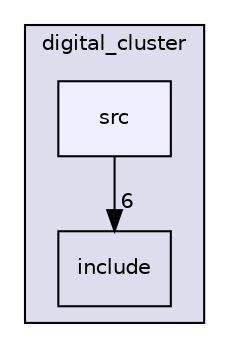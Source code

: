 digraph "digital_cluster/src" {
  compound=true
  node [ fontsize="10", fontname="Helvetica"];
  edge [ labelfontsize="10", labelfontname="Helvetica"];
  subgraph clusterdir_176730d2993cf7827aa3b3d38f2ecc38 {
    graph [ bgcolor="#ddddee", pencolor="black", label="digital_cluster" fontname="Helvetica", fontsize="10", URL="dir_176730d2993cf7827aa3b3d38f2ecc38.html"]
  dir_f3e84a3916c9548c162797339bef2624 [shape=box label="include" URL="dir_f3e84a3916c9548c162797339bef2624.html"];
  dir_9f03d2342deb2c3323530435d582a0ca [shape=box, label="src", style="filled", fillcolor="#eeeeff", pencolor="black", URL="dir_9f03d2342deb2c3323530435d582a0ca.html"];
  }
  dir_9f03d2342deb2c3323530435d582a0ca->dir_f3e84a3916c9548c162797339bef2624 [headlabel="6", labeldistance=1.5 headhref="dir_000003_000002.html"];
}
